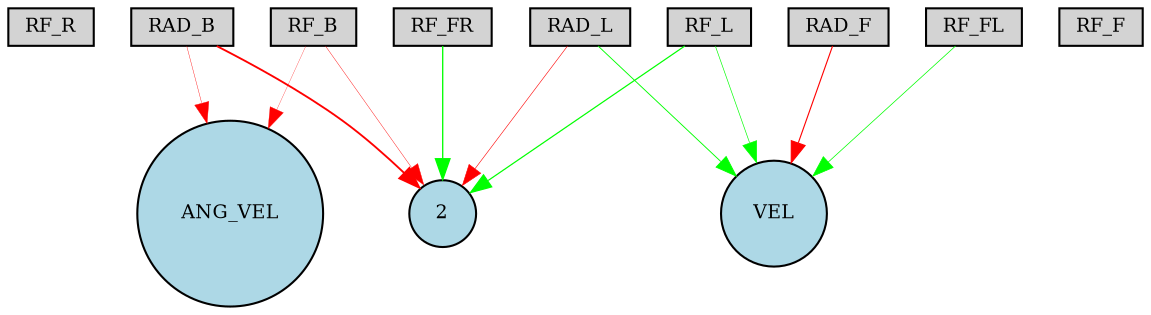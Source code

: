 digraph {
	node [fontsize=9 height=0.2 shape=circle width=0.2]
	RF_R [fillcolor=lightgray shape=box style=filled]
	RF_FR [fillcolor=lightgray shape=box style=filled]
	RF_F [fillcolor=lightgray shape=box style=filled]
	RF_FL [fillcolor=lightgray shape=box style=filled]
	RF_L [fillcolor=lightgray shape=box style=filled]
	RF_B [fillcolor=lightgray shape=box style=filled]
	RAD_F [fillcolor=lightgray shape=box style=filled]
	RAD_L [fillcolor=lightgray shape=box style=filled]
	RAD_B [fillcolor=lightgray shape=box style=filled]
	ANG_VEL [fillcolor=lightblue style=filled]
	VEL [fillcolor=lightblue style=filled]
	2 [fillcolor=lightblue style=filled]
	RAD_F -> VEL [color=red penwidth=0.5383118153593336 style=solid]
	RF_FL -> VEL [color=green penwidth=0.34911588293927565 style=solid]
	RAD_B -> ANG_VEL [color=red penwidth=0.1873880435594719 style=solid]
	RAD_L -> VEL [color=green penwidth=0.43575716159252764 style=solid]
	RF_B -> 2 [color=red penwidth=0.20169480725227598 style=solid]
	RF_L -> VEL [color=green penwidth=0.3161079821834432 style=solid]
	RAD_B -> 2 [color=red penwidth=0.894292292495528 style=solid]
	RF_FR -> 2 [color=green penwidth=0.634760773171289 style=solid]
	RAD_L -> 2 [color=red penwidth=0.28291989334930107 style=solid]
	RF_L -> 2 [color=green penwidth=0.5810968093778712 style=solid]
	RF_B -> ANG_VEL [color=red penwidth=0.13391061542254581 style=solid]
}
